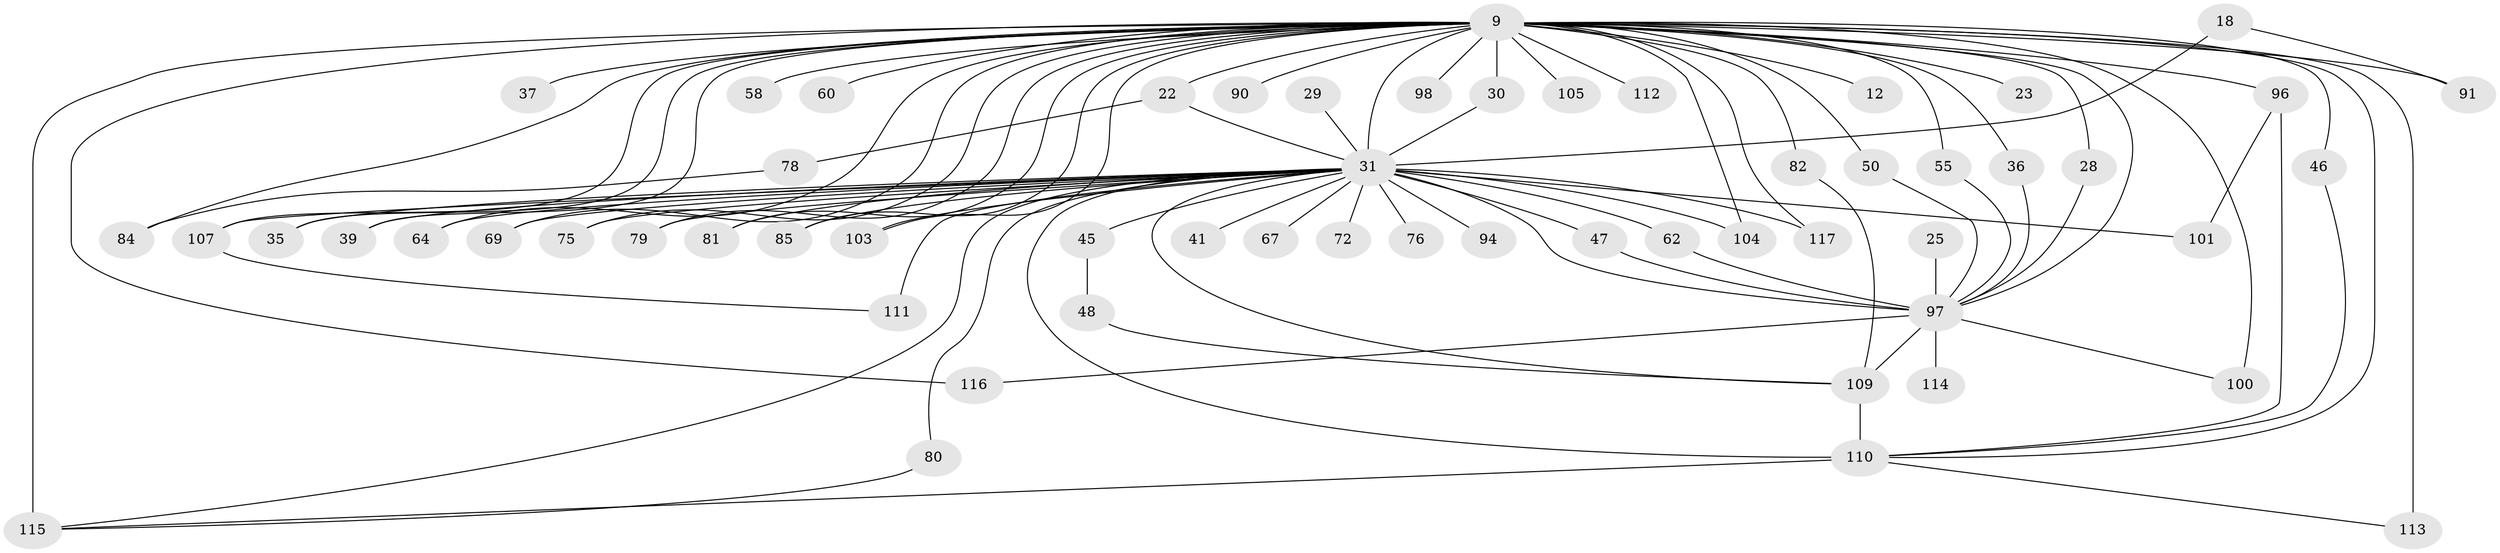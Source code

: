 // original degree distribution, {28: 0.008547008547008548, 29: 0.008547008547008548, 24: 0.008547008547008548, 27: 0.008547008547008548, 20: 0.008547008547008548, 31: 0.008547008547008548, 18: 0.008547008547008548, 22: 0.008547008547008548, 26: 0.008547008547008548, 16: 0.008547008547008548, 3: 0.17094017094017094, 2: 0.6239316239316239, 7: 0.017094017094017096, 4: 0.06837606837606838, 10: 0.008547008547008548, 5: 0.02564102564102564}
// Generated by graph-tools (version 1.1) at 2025/43/03/09/25 04:43:30]
// undirected, 58 vertices, 95 edges
graph export_dot {
graph [start="1"]
  node [color=gray90,style=filled];
  9 [super="+3+6"];
  12;
  18;
  22 [super="+19+15"];
  23;
  25;
  28;
  29;
  30 [super="+13+27"];
  31 [super="+17"];
  35;
  36;
  37;
  39;
  41;
  45;
  46;
  47;
  48;
  50;
  55;
  58;
  60;
  62;
  64;
  67;
  69;
  72;
  75;
  76 [super="+20"];
  78;
  79;
  80;
  81;
  82;
  84 [super="+73"];
  85;
  90;
  91 [super="+57"];
  94;
  96 [super="+52+77"];
  97 [super="+43+74+83"];
  98;
  100 [super="+53+92"];
  101;
  103;
  104;
  105;
  107 [super="+66+68"];
  109 [super="+99"];
  110 [super="+34+89+108+24"];
  111 [super="+49+87"];
  112 [super="+40"];
  113 [super="+61"];
  114;
  115 [super="+65+95+102"];
  116;
  117;
  9 -- 23 [weight=2];
  9 -- 28;
  9 -- 39;
  9 -- 50;
  9 -- 55;
  9 -- 79;
  9 -- 84 [weight=3];
  9 -- 105 [weight=2];
  9 -- 113 [weight=3];
  9 -- 116;
  9 -- 12 [weight=2];
  9 -- 98 [weight=2];
  9 -- 36;
  9 -- 103;
  9 -- 104;
  9 -- 60 [weight=2];
  9 -- 91 [weight=2];
  9 -- 100 [weight=4];
  9 -- 22;
  9 -- 96 [weight=5];
  9 -- 30 [weight=3];
  9 -- 110 [weight=6];
  9 -- 64;
  9 -- 69;
  9 -- 75;
  9 -- 81;
  9 -- 82;
  9 -- 85;
  9 -- 90 [weight=2];
  9 -- 31 [weight=18];
  9 -- 97 [weight=9];
  9 -- 35;
  9 -- 37 [weight=2];
  9 -- 107;
  9 -- 46;
  9 -- 112 [weight=3];
  9 -- 115 [weight=5];
  9 -- 117;
  9 -- 58 [weight=2];
  18 -- 91;
  18 -- 31 [weight=2];
  22 -- 78;
  22 -- 31 [weight=3];
  25 -- 97;
  28 -- 97;
  29 -- 31 [weight=2];
  30 -- 31;
  31 -- 35;
  31 -- 39;
  31 -- 41 [weight=2];
  31 -- 45 [weight=2];
  31 -- 47;
  31 -- 62;
  31 -- 64;
  31 -- 67 [weight=2];
  31 -- 69;
  31 -- 72;
  31 -- 75;
  31 -- 76 [weight=3];
  31 -- 79;
  31 -- 80;
  31 -- 81;
  31 -- 85;
  31 -- 94 [weight=2];
  31 -- 97 [weight=12];
  31 -- 101;
  31 -- 103;
  31 -- 104;
  31 -- 107 [weight=2];
  31 -- 109 [weight=2];
  31 -- 110 [weight=7];
  31 -- 111 [weight=4];
  31 -- 115;
  31 -- 117;
  36 -- 97;
  45 -- 48;
  46 -- 110;
  47 -- 97;
  48 -- 109;
  50 -- 97;
  55 -- 97;
  62 -- 97;
  78 -- 84;
  80 -- 115;
  82 -- 109;
  96 -- 110;
  96 -- 101;
  97 -- 100 [weight=2];
  97 -- 109 [weight=2];
  97 -- 114 [weight=2];
  97 -- 116;
  107 -- 111;
  109 -- 110 [weight=2];
  110 -- 113;
  110 -- 115;
}
